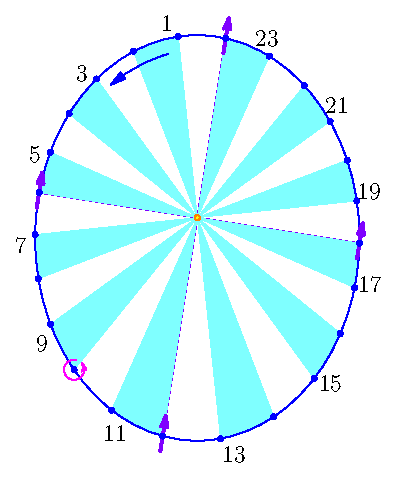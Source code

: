 settings.tex="pdflatex";
if(settings.render < 0) settings.render=4;
settings.toolbar=false;
viewportmargin=(2,2);

real a=40, b=32;
real e=81;
pair c = (0,4);
real r=4,r1=3;

size(7cm,10cm);

//DefaultHead=HookHead;
DefaultHead=SimpleHead;

path orbit = ellipse((0,0),b,a);
path sun = circle(c,.5);

pair[] p;

for (int i=1;i<=24;++i) {
	path q = (c--(c+2*a*dir(e+15*i)));
	p.push(intersectionpoint(orbit, q));
}

draw(c--p[23],purple);
draw(c--p[17],purple);
draw(c--p[11],purple);
draw(c--p[5],purple);

for (int i=0;i<24;i+=2) {
	fill(buildcycle(orbit,(p[i+1]--c--p[i])),rgb(.5,1,1));
}

draw(orbit,blue);
filldraw(sun,yellow,orange);

pair d = dir(e)*r;
pair d1 = dir(e)*r1;
draw((p[23]-d1)--(p[23]+d),purple+1.5bp,Arrow(size=2mm));
draw((p[17]-d1)--(p[17]+d),purple+1.5bp,Arrow(size=2mm));
draw((p[11]-d1)--(p[11]+d),purple+1.5bp,Arrow(size=2mm));
draw((p[5]-d1)--(p[5]+d),purple+1.5bp,Arrow(size=2mm));

for (int i=0;i<24;i+=2) {
	dot(p[i],blue);
	dot(p[i+1],blue);
	label(format("$%d$",i+1),p[i]+(p[i+1]-c)*.09+(p[i+1]-p[i])*0.12);
}

path q1 = (c--(c+2*a*dir(e+20)));
path q2 = (c--(c+2*a*dir(e+41)));
real[] t1 = intersect(orbit, q1);
real[] t2 = intersect(orbit, q2);
path a = subpath(orbit,t1[0],t2[0]);
draw(shift(-3*dir(e+30))*a,blue,Arrow);

draw(arc(p[9],2,80,400),blue+red,Arrow(size=1.5mm));

//shipout(scale(4.0) * currentpicture.fit());
shipout(bbox(2mm,invisible));